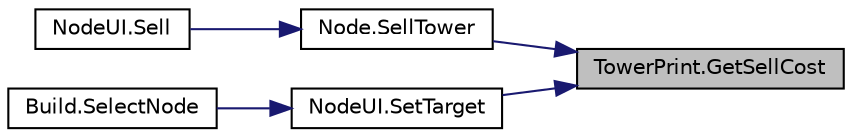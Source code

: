 digraph "TowerPrint.GetSellCost"
{
 // LATEX_PDF_SIZE
  edge [fontname="Helvetica",fontsize="10",labelfontname="Helvetica",labelfontsize="10"];
  node [fontname="Helvetica",fontsize="10",shape=record];
  rankdir="RL";
  Node1 [label="TowerPrint.GetSellCost",height=0.2,width=0.4,color="black", fillcolor="grey75", style="filled", fontcolor="black",tooltip=" "];
  Node1 -> Node2 [dir="back",color="midnightblue",fontsize="10",style="solid"];
  Node2 [label="Node.SellTower",height=0.2,width=0.4,color="black", fillcolor="white", style="filled",URL="$class_node.html#aee8855ca15fdc612e67fcbfd82b391fd",tooltip=" "];
  Node2 -> Node3 [dir="back",color="midnightblue",fontsize="10",style="solid"];
  Node3 [label="NodeUI.Sell",height=0.2,width=0.4,color="black", fillcolor="white", style="filled",URL="$class_node_u_i.html#a3cf94e06d8487a629ddbb01c3ff57753",tooltip=" "];
  Node1 -> Node4 [dir="back",color="midnightblue",fontsize="10",style="solid"];
  Node4 [label="NodeUI.SetTarget",height=0.2,width=0.4,color="black", fillcolor="white", style="filled",URL="$class_node_u_i.html#a27df681e2da01e98be8d612dacaf8625",tooltip=" "];
  Node4 -> Node5 [dir="back",color="midnightblue",fontsize="10",style="solid"];
  Node5 [label="Build.SelectNode",height=0.2,width=0.4,color="black", fillcolor="white", style="filled",URL="$class_build.html#a6b8acc67b8888696cd8cc8912f5180a2",tooltip=" "];
}

